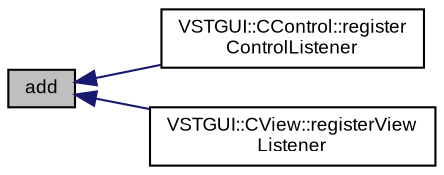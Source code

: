 digraph "add"
{
  bgcolor="transparent";
  edge [fontname="Arial",fontsize="9",labelfontname="Arial",labelfontsize="9"];
  node [fontname="Arial",fontsize="9",shape=record];
  rankdir="LR";
  Node1 [label="add",height=0.2,width=0.4,color="black", fillcolor="grey75", style="filled" fontcolor="black"];
  Node1 -> Node2 [dir="back",color="midnightblue",fontsize="9",style="solid",fontname="Arial"];
  Node2 [label="VSTGUI::CControl::register\lControlListener",height=0.2,width=0.4,color="black",URL="$class_v_s_t_g_u_i_1_1_c_control.html#a51376d9f19c1a2e206ccf020edc2c5fb",tooltip="register a sub listener "];
  Node1 -> Node3 [dir="back",color="midnightblue",fontsize="9",style="solid",fontname="Arial"];
  Node3 [label="VSTGUI::CView::registerView\lListener",height=0.2,width=0.4,color="black",URL="$class_v_s_t_g_u_i_1_1_c_view.html#adf44adf5f94f901908fe85c065a71f62"];
}
